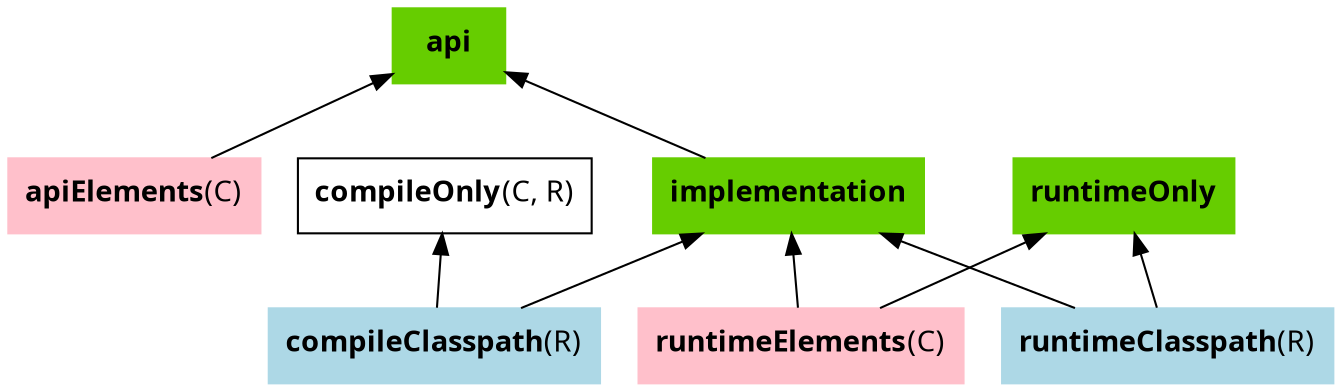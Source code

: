 digraph configurations {
    rankdir = BT;
   graph [ dpi = 100, fontname="Sans"];
   node [fontname = "Sans"];
   edge [fontname = "Sans"];

   "apiElements" [shape="box", label=<<B>apiElements</B>(C)>, color="pink", bgcolor="pink", style="filled"]
   "apiElements" -> "api"

   "api" [shape="box", label=<<B>api</B>>, color="chartreuse3", bgcolor="chartreuse3", style="filled"]

   "compileClasspath" [shape="box", label=<<B>compileClasspath</B>(R)>, color="lightblue", bgcolor="lightblue", style="filled"]
   "compileClasspath" -> "compileOnly"
   "compileOnly" [shape="box", label=<<B>compileOnly</B>(C, R)>, ]
   "compileClasspath" -> "implementation"
   "implementation" [shape="box", label=<<B>implementation</B>>, color="chartreuse3", bgcolor="chartreuse3", style="filled"]
   "implementation" -> "api"

   "runtimeClasspath" [shape="box", label=<<B>runtimeClasspath</B>(R)>, color="lightblue", bgcolor="lightblue", style="filled"]
   "runtimeClasspath" -> "runtimeOnly"
   "runtimeOnly" [shape="box", label=<<B>runtimeOnly</B>>, color="chartreuse3", bgcolor="chartreuse3", style="filled"]
   "runtimeClasspath" -> "implementation"
   "runtimeElements" [shape="box", label=<<B>runtimeElements</B>(C)>, color="pink", bgcolor="pink", style="filled"]
   "runtimeElements" -> "implementation"
   "runtimeElements" -> "runtimeOnly"

}
